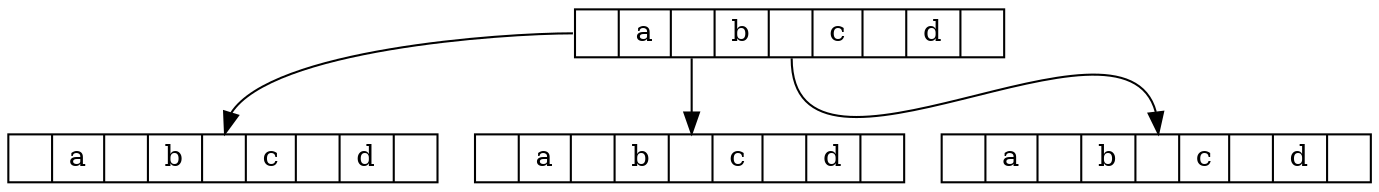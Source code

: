 digraph g {
node [shape = record,height=.1];
node0[label = "<H0>|<D1> a|<H1>|<D2> b|<H2>|<D3> c|<H3>|<D4> d|<H4>"];

node1[label = "<H0>|<D1> a|<H1>|<D2> b|<H2>|<D3> c|<H3>|<D4> d|<H4>"];
node2[label = "<H0>|<D1> a|<H1>|<D2> b|<H2>|<D3> c|<H3>|<D4> d|<H4>"];
node3[label = "<H0>|<D1> a|<H1>|<D2> b|<H2>|<D3> c|<H3>|<D4> d|<H4>"];
"node0":H0 -> "node1":H2;
"node0":H1 -> "node2":H2;
"node0":H2 -> "node3":H2;

}
